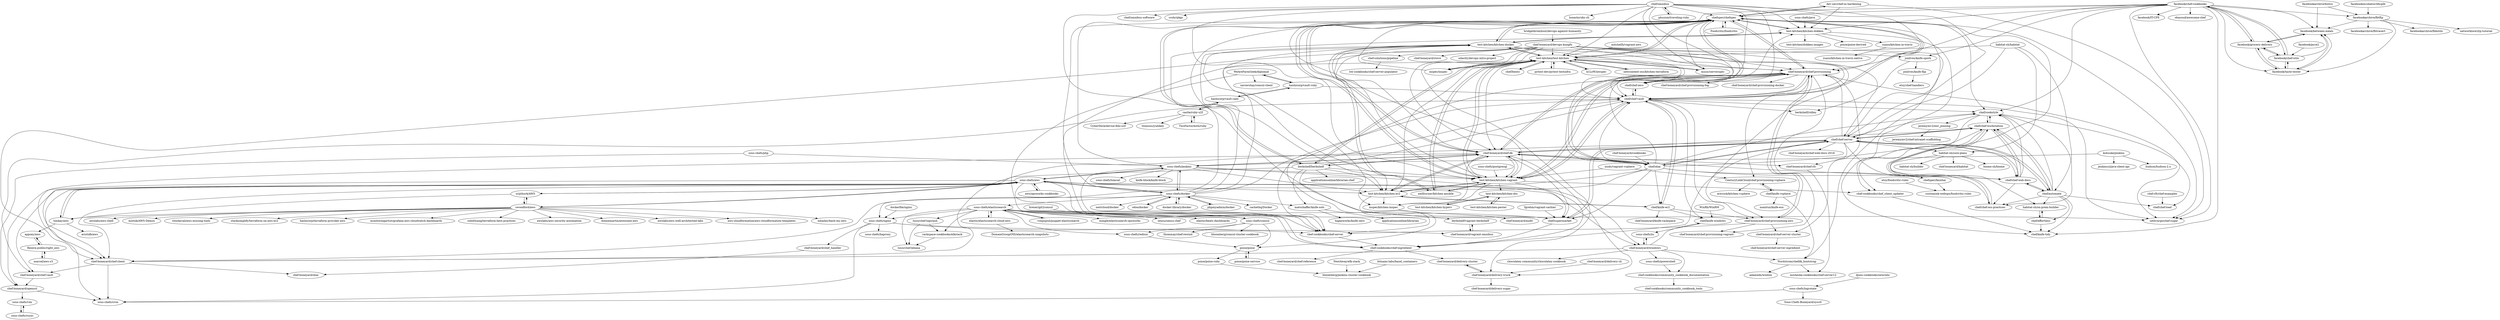 digraph G {
"dev-sec/chef-os-hardening" -> "chefspec/chefspec" ["e"=1]
"dev-sec/chef-os-hardening" -> "sethvargo/chef-sugar" ["e"=1]
"dev-sec/chef-os-hardening" -> "test-kitchen/kitchen-dokken" ["e"=1]
"dockerfile/nginx" -> "sous-chefs/nginx" ["e"=1]
"chef-boneyard/chef-provisioning" -> "chef-boneyard/chef-provisioning-aws"
"chef-boneyard/chef-provisioning" -> "chef-boneyard/chef-provisioning-fog"
"chef-boneyard/chef-provisioning" -> "chef/chef-zero"
"chef-boneyard/chef-provisioning" -> "chef/chef-vault"
"chef-boneyard/chef-provisioning" -> "chef-boneyard/chef-provisioning-docker"
"chef-boneyard/chef-provisioning" -> "chef-boneyard/chef-provisioning-vagrant"
"chef-boneyard/chef-provisioning" -> "chefspec/chefspec"
"chef-boneyard/chef-provisioning" -> "CenturyLinkCloud/chef-provisioning-vsphere"
"chef-boneyard/chef-provisioning" -> "chef-boneyard/chef-dk"
"chef-boneyard/chef-provisioning" -> "chef-boneyard/chef-server-cluster"
"chef-boneyard/chef-provisioning" -> "sethvargo/chef-sugar"
"chef-boneyard/chef-provisioning" -> "test-kitchen/kitchen-vagrant"
"chef-boneyard/chef-provisioning" -> "chef-cookbooks/chef-server"
"facebookarchive/bistro" -> "facebookarchive/fbtftp" ["e"=1]
"facebookarchive/bistro" -> "facebook/between-meals" ["e"=1]
"timkay/aws" -> "sous-chefs/aws"
"timkay/aws" -> "appoxy/aws"
"timkay/aws" -> "aristidb/aws" ["e"=1]
"sous-chefs/consul" -> "bloomberg/consul-cluster-cookbook"
"sous-chefs/consul" -> "sous-chefs/redisio"
"sous-chefs/consul" -> "thommay/chef-rewind"
"sous-chefs/consul" -> "poise/poise"
"chef/knife-ec2" -> "test-kitchen/kitchen-ec2"
"chef/knife-ec2" -> "chef/knife-windows"
"chef/knife-ec2" -> "chef-boneyard/chef-provisioning-aws"
"chef/knife-ec2" -> "chef-boneyard/knife-rackspace"
"chef/knife-ec2" -> "chef/chef-vault"
"matschaffer/knife-solo" -> "applicationsonline/librarian" ["e"=1]
"matschaffer/knife-solo" -> "higanworks/knife-zero"
"srijithsrk/AWS" -> "swoodford/aws"
"srijithsrk/AWS" -> "sous-chefs/aws"
"srijithsrk/AWS" -> "timkay/aws"
"WeAreFarmGeek/diplomat" -> "hashicorp/vault-ruby"
"WeAreFarmGeek/diplomat" -> "xaviershay/consul-client"
"WeAreFarmGeek/diplomat" -> "sous-chefs/consul"
"bridgetkromhout/devops-against-humanity" -> "chef-boneyard/devops-kungfu" ["e"=1]
"chef-boneyard/chef-rfc" -> "misheska-cookbooks/chef-server12"
"chef-boneyard/cookbooks" -> "chef/ohai" ["e"=1]
"chef-boneyard/chef-dk" -> "chef/chef-server"
"chef-boneyard/chef-dk" -> "test-kitchen/kitchen-vagrant"
"chef-boneyard/chef-dk" -> "chef-boneyard/chef-rfc"
"chef-boneyard/chef-dk" -> "test-kitchen/kitchen-ec2"
"chef-boneyard/chef-dk" -> "chefspec/chefspec"
"chef-boneyard/chef-dk" -> "chef/ohai"
"chef-boneyard/chef-dk" -> "chef-boneyard/chef-provisioning"
"chef-boneyard/chef-dk" -> "sous-chefs/jenkins"
"chef-boneyard/chef-dk" -> "chef-boneyard/chef-client"
"chef-boneyard/chef-dk" -> "inspec/kitchen-inspec"
"chef-boneyard/chef-dk" -> "chef/chef-web-docs"
"chef-boneyard/chef-dk" -> "chef/supermarket"
"chef-boneyard/chef-dk" -> "berkshelf/berkshelf"
"chef-boneyard/chef-dk" -> "chef/chef-workstation"
"chef-boneyard/chef-dk" -> "chef-boneyard/delivery-truck"
"chef/ohai" -> "chef/chef-server"
"chef/ohai" -> "chefspec/chefspec"
"chef/ohai" -> "chef/cookstyle"
"chef/ohai" -> "chef/chef-workstation"
"chef/ohai" -> "chef-boneyard/chef-dk"
"chef/ohai" -> "chef/knife-ec2"
"chef/ohai" -> "chef/chef-web-docs"
"chef/ohai" -> "chefspec/fauxhai"
"chef/ohai" -> "chef/chef-vault"
"chef/ohai" -> "test-kitchen/kitchen-ec2"
"chef/ohai" -> "chef-boneyard/chef-client"
"chef/ohai" -> "test-kitchen/kitchen-dokken"
"chef/ohai" -> "chef/supermarket"
"chef/knife-windows" -> "sous-chefs/iis"
"test-kitchen/kitchen-docker" -> "neillturner/kitchen-ansible" ["e"=1]
"test-kitchen/kitchen-docker" -> "test-kitchen/kitchen-dokken"
"test-kitchen/kitchen-docker" -> "test-kitchen/test-kitchen"
"test-kitchen/kitchen-docker" -> "chefspec/chefspec"
"test-kitchen/kitchen-docker" -> "inspec/kitchen-inspec"
"test-kitchen/kitchen-docker" -> "test-kitchen/kitchen-vagrant"
"test-kitchen/kitchen-docker" -> "chef/chef-vault"
"test-kitchen/kitchen-docker" -> "chef/chef-zero"
"test-kitchen/kitchen-docker" -> "chef-boneyard/chef-provisioning"
"test-kitchen/kitchen-docker" -> "chef-boneyard/chef-dk"
"test-kitchen/kitchen-docker" -> "test-kitchen/kitchen-ec2"
"chef-boneyard/chef-vault" -> "chef-boneyard/openssl"
"poise/poise-ruby" -> "bloomberg/jenkins-cluster-cookbook"
"chef/effortless" -> "habitat-sh/on-prem-builder"
"chef/effortless" -> "chef/knife-tidy"
"chef/supermarket" -> "chef-cookbooks/chef-ingredient"
"chef/supermarket" -> "chef/chef-server"
"chef/automate" -> "chef/chef-server"
"chef/automate" -> "chef/chef-workstation"
"chef/automate" -> "chef/cookstyle"
"chef/automate" -> "chef/chef-oss-practices"
"chef/automate" -> "chef/chef-web-docs"
"chef/automate" -> "chef/effortless"
"chef/automate" -> "habitat-sh/on-prem-builder"
"chef/automate" -> "chef/chef-load"
"chef/automate" -> "chef/knife-tidy"
"poise/poise" -> "poise/poise-service"
"poise/poise" -> "poise/poise-ruby"
"chef/chef-workstation" -> "chef/chef-oss-practices"
"chef/chef-workstation" -> "chef/cookstyle"
"chef/chef-workstation" -> "chef/chef-server"
"chef/chef-workstation" -> "chef/automate"
"chef/chef-workstation" -> "chef-cookbooks/chef_client_updater"
"chef/chef-workstation" -> "chef/chef-web-docs"
"chef/knife-vsphere" -> "CenturyLinkCloud/chef-provisioning-vsphere"
"chef/knife-vsphere" -> "maintux/knife-esx"
"chef/knife-vsphere" -> "Nordstrom/chefdk_bootstrap"
"habitat-sh/on-prem-builder" -> "chef/effortless"
"chef/chef-oss-practices" -> "chef/chef-workstation"
"chef-cft/chef-examples" -> "chef/chef-load"
"chef-boneyard/chef-server-cluster" -> "chef-boneyard/chef-server-ingredient"
"swoodford/aws" -> "sous-chefs/aws"
"swoodford/aws" -> "srijithsrk/AWS"
"swoodford/aws" -> "timkay/aws"
"swoodford/aws" -> "donnemartin/awesome-aws" ["e"=1]
"swoodford/aws" -> "awslabs/aws-well-architected-labs" ["e"=1]
"swoodford/aws" -> "aws-cloudformation/aws-cloudformation-templates" ["e"=1]
"swoodford/aws" -> "mbailey/bash-my-aws" ["e"=1]
"swoodford/aws" -> "awslabs/aws-shell" ["e"=1]
"swoodford/aws" -> "miztiik/AWS-Demos" ["e"=1]
"swoodford/aws" -> "cloudavail/aws-missing-tools" ["e"=1]
"swoodford/aws" -> "stacksimplify/terraform-on-aws-ec2" ["e"=1]
"swoodford/aws" -> "hashicorp/terraform-provider-aws" ["e"=1]
"swoodford/aws" -> "monitoringartist/grafana-aws-cloudwatch-dashboards" ["e"=1]
"swoodford/aws" -> "ozbillwang/terraform-best-practices" ["e"=1]
"swoodford/aws" -> "awslabs/aws-security-automation" ["e"=1]
"odoo/docker" -> "sous-chefs/docker" ["e"=1]
"phusion/traveling-ruby" -> "chef/omnibus" ["e"=1]
"breser/git2consul" -> "sous-chefs/consul" ["e"=1]
"chef/chef-server" -> "chef/chef-workstation"
"chef/chef-server" -> "chef/automate"
"chef/chef-server" -> "chef-boneyard/chef-dk"
"chef/chef-server" -> "chef/chef-oss-practices"
"chef/chef-server" -> "chef/cookstyle"
"chef/chef-server" -> "chef/supermarket"
"chef/chef-server" -> "chef-cookbooks/chef-ingredient"
"chef/chef-server" -> "chef/ohai"
"chef/chef-server" -> "chef/chef-web-docs"
"chef/chef-server" -> "chef-boneyard/chef-rfc"
"chef/chef-server" -> "habitat-sh/core-plans"
"chef/chef-server" -> "chef-boneyard/chef-client"
"chef/chef-server" -> "chefspec/chefspec"
"chef/chef-server" -> "chef-boneyard/chef-web-docs-2016"
"chef/chef-server" -> "chef-boneyard/chef-provisioning"
"sous-chefs/elasticsearch" -> "lusis/chef-logstash"
"sous-chefs/elasticsearch" -> "voxpupuli/puppet-elasticsearch" ["e"=1]
"sous-chefs/elasticsearch" -> "sous-chefs/redisio"
"sous-chefs/elasticsearch" -> "rackspace-cookbooks/elkstack"
"sous-chefs/elasticsearch" -> "elastic/elasticsearch-cloud-aws"
"sous-chefs/elasticsearch" -> "chef-cookbooks/chef-server"
"sous-chefs/elasticsearch" -> "lusis/chef-kibana"
"sous-chefs/elasticsearch" -> "sous-chefs/nginx"
"sous-chefs/elasticsearch" -> "mingle/elasticsearch-opsworks"
"sous-chefs/elasticsearch" -> "sous-chefs/consul"
"sous-chefs/elasticsearch" -> "sensu/sensu-chef" ["e"=1]
"sous-chefs/elasticsearch" -> "elastic/beats-dashboards" ["e"=1]
"sous-chefs/elasticsearch" -> "sethvargo/chef-sugar"
"sous-chefs/elasticsearch" -> "chef-cookbooks/chef-ingredient"
"sous-chefs/elasticsearch" -> "chef/supermarket"
"kohsuke/jenkins" -> "sous-chefs/jenkins"
"kohsuke/jenkins" -> "hudson/hudson-2.x"
"kohsuke/jenkins" -> "jenkinsci/java-client-api" ["e"=1]
"castle/ruby-u2f" -> "TwoFactorAuth/ruby"
"castle/ruby-u2f" -> "CyberDeck/devise-fido-u2f"
"castle/ruby-u2f" -> "titanous/yubikey"
"castle/ruby-u2f" -> "hashicorp/vault-rails"
"chefspec/chefspec" -> "Foodcritic/foodcritic" ["e"=1]
"chefspec/chefspec" -> "test-kitchen/test-kitchen"
"chefspec/chefspec" -> "chef/chef-vault"
"chefspec/chefspec" -> "sethvargo/chef-sugar"
"chefspec/chefspec" -> "test-kitchen/kitchen-vagrant"
"chefspec/chefspec" -> "chef/ohai"
"chefspec/chefspec" -> "chef-boneyard/chef-dk"
"chefspec/chefspec" -> "chef-boneyard/chef-provisioning"
"chefspec/chefspec" -> "berkshelf/berkshelf"
"chefspec/chefspec" -> "test-kitchen/kitchen-dokken"
"chefspec/chefspec" -> "chefspec/fauxhai"
"chefspec/chefspec" -> "chef/cookstyle"
"chefspec/chefspec" -> "test-kitchen/kitchen-ec2"
"chefspec/chefspec" -> "dev-sec/chef-os-hardening" ["e"=1]
"chefspec/chefspec" -> "test-kitchen/kitchen-docker"
"elastic/elasticsearch-cloud-aws" -> "DomainGroupOSS/elasticsearch-snapshots"
"elastic/elasticsearch-cloud-aws" -> "sous-chefs/elasticsearch"
"marcel/aws-s3" -> "flexera-public/right_aws"
"flexera-public/right_aws" -> "appoxy/aws"
"flexera-public/right_aws" -> "marcel/aws-s3"
"neillturner/kitchen-ansible" -> "test-kitchen/test-kitchen" ["e"=1]
"neillturner/kitchen-ansible" -> "test-kitchen/kitchen-docker" ["e"=1]
"neillturner/kitchen-ansible" -> "test-kitchen/kitchen-vagrant" ["e"=1]
"TwoFactorAuth/ruby" -> "castle/ruby-u2f"
"Foodcritic/foodcritic" -> "chefspec/chefspec" ["e"=1]
"chef-boneyard/chef-provisioning-aws" -> "chef-boneyard/chef-provisioning"
"chef-boneyard/chef-provisioning-aws" -> "chef-boneyard/chef-provisioning-vagrant"
"chef-boneyard/chef-provisioning-aws" -> "chef-cookbooks/chef-server"
"chef-boneyard/chef-provisioning-aws" -> "chef-boneyard/chef-server-cluster"
"CenturyLinkCloud/chef-provisioning-vsphere" -> "chef/knife-vsphere"
"CenturyLinkCloud/chef-provisioning-vsphere" -> "mwrock/kitchen-vsphere"
"facebook/grocery-delivery" -> "facebook/taste-tester"
"facebook/grocery-delivery" -> "facebook/between-meals"
"facebook/grocery-delivery" -> "facebook/chef-utils"
"facebook/grocery-delivery" -> "facebook/chef-cookbooks"
"rackspace-cookbooks/elkstack" -> "lusis/chef-kibana"
"chef-solutions/pipeline" -> "hw-cookbooks/chef-server-populator"
"appoxy/aws" -> "flexera-public/right_aws"
"facebook/taste-tester" -> "facebook/grocery-delivery"
"facebook/taste-tester" -> "facebook/between-meals"
"facebook/taste-tester" -> "facebook/chef-utils"
"jonlives/knife-spork" -> "jonlives/knife-flip"
"jonlives/knife-spork" -> "berkshelf/ridley"
"chef-boneyard/delivery-cluster" -> "chef-boneyard/delivery-truck"
"facebook/between-meals" -> "facebook/grocery-delivery"
"facebook/between-meals" -> "facebook/taste-tester"
"chef-boneyard/delivery-cli" -> "chef-boneyard/delivery-truck"
"test-kitchen/kitchen-dsc" -> "test-kitchen/kitchen-pester"
"test-kitchen/kitchen-dsc" -> "test-kitchen/kitchen-hyperv"
"poise/poise-service" -> "poise/poise"
"docker-library/docker" -> "sous-chefs/docker" ["e"=1]
"habitat-sh/habitat" -> "habitat-sh/core-plans" ["e"=1]
"habitat-sh/habitat" -> "test-kitchen/test-kitchen" ["e"=1]
"habitat-sh/habitat" -> "chef/automate" ["e"=1]
"habitat-sh/habitat" -> "chef/chef-server" ["e"=1]
"chef/bento" -> "test-kitchen/test-kitchen" ["e"=1]
"pytest-dev/pytest-testinfra" -> "test-kitchen/test-kitchen" ["e"=1]
"k1LoW/awspec" -> "test-kitchen/test-kitchen" ["e"=1]
"sous-chefs/aws" -> "swoodford/aws"
"sous-chefs/aws" -> "timkay/aws"
"sous-chefs/aws" -> "srijithsrk/AWS"
"sous-chefs/aws" -> "chef-boneyard/chef-client"
"sous-chefs/aws" -> "sous-chefs/jenkins"
"sous-chefs/aws" -> "sous-chefs/docker"
"sous-chefs/aws" -> "chef-boneyard/chef-vault"
"sous-chefs/aws" -> "chef-cookbooks/chef-server"
"sous-chefs/aws" -> "test-kitchen/kitchen-ec2"
"sous-chefs/aws" -> "aws/opsworks-cookbooks" ["e"=1]
"sous-chefs/aws" -> "chef-boneyard/openssl"
"sous-chefs/aws" -> "sous-chefs/cron"
"sous-chefs/aws" -> "chef-boneyard/windows"
"sous-chefs/aws" -> "chef-cookbooks/chef-ingredient"
"sous-chefs/aws" -> "chef/supermarket"
"chef/omnibus" -> "chef/omnibus-software"
"chef/omnibus" -> "chef/ohai"
"chef/omnibus" -> "phusion/traveling-ruby" ["e"=1]
"chef/omnibus" -> "chef-boneyard/chef-provisioning"
"chef/omnibus" -> "chefspec/chefspec"
"chef/omnibus" -> "mizzy/serverspec" ["e"=1]
"chef/omnibus" -> "crohr/pkgr"
"chef/omnibus" -> "chef/supermarket"
"chef/omnibus" -> "hone/mruby-cli" ["e"=1]
"chef/omnibus" -> "test-kitchen/kitchen-vagrant"
"chef/omnibus" -> "chef/chef-vault"
"chef/omnibus" -> "test-kitchen/test-kitchen"
"chef/omnibus" -> "chef/chef-server"
"chef/omnibus" -> "chef/chef-zero"
"chef/omnibus" -> "test-kitchen/kitchen-dokken"
"test-kitchen/kitchen-dokken" -> "test-kitchen/kitchen-docker"
"test-kitchen/kitchen-dokken" -> "chef/knife-tidy"
"test-kitchen/kitchen-dokken" -> "chefspec/chefspec"
"test-kitchen/kitchen-dokken" -> "test-kitchen/dokken-images"
"test-kitchen/kitchen-dokken" -> "poise/poise-derived"
"test-kitchen/kitchen-dokken" -> "zuazo/kitchen-in-travis"
"sous-chefs/java" -> "test-kitchen/kitchen-dokken" ["e"=1]
"hashicorp/vault-ruby" -> "hashicorp/vault-rails"
"hashicorp/vault-ruby" -> "WeAreFarmGeek/diplomat"
"hashicorp/vault-ruby" -> "chef/chef-vault"
"hashicorp/vault-rails" -> "hashicorp/vault-ruby"
"hashicorp/vault-rails" -> "castle/ruby-u2f"
"sous-chefs/php" -> "sous-chefs/jenkins" ["e"=1]
"sous-chefs/php" -> "chef-boneyard/openssl" ["e"=1]
"chef-boneyard/devops-kungfu" -> "chef/chef-vault"
"chef-boneyard/devops-kungfu" -> "Nordstrom/chefdk_bootstrap"
"chef-boneyard/devops-kungfu" -> "chef-boneyard/chef-provisioning-aws"
"chef-boneyard/devops-kungfu" -> "inspec/inspec" ["e"=1]
"chef-boneyard/devops-kungfu" -> "chef-boneyard/chef-client"
"chef-boneyard/devops-kungfu" -> "chef-solutions/pipeline"
"chef-boneyard/devops-kungfu" -> "chef-boneyard/chef-provisioning"
"chef-boneyard/devops-kungfu" -> "chef/chef-server"
"chef-boneyard/devops-kungfu" -> "chef-boneyard/stove"
"chef-boneyard/devops-kungfu" -> "chef-boneyard/chef-dk"
"chef-boneyard/devops-kungfu" -> "chef-cookbooks/chef-server"
"chef-boneyard/devops-kungfu" -> "jonlives/knife-spork"
"chef-boneyard/devops-kungfu" -> "test-kitchen/test-kitchen"
"chef-boneyard/devops-kungfu" -> "chef-boneyard/delivery-truck"
"chef-boneyard/devops-kungfu" -> "udacity/devops-intro-project" ["e"=1]
"Nordstrom/chefdk_bootstrap" -> "adamedx/winbox"
"Nordstrom/chefdk_bootstrap" -> "misheska-cookbooks/chef-server12"
"sous-chefs/postgresql" -> "test-kitchen/kitchen-vagrant"
"sous-chefs/nginx" -> "sous-chefs/haproxy"
"sous-chefs/nginx" -> "chef-boneyard/chef_handler"
"sous-chefs/nginx" -> "chef-cookbooks/chef-server"
"sous-chefs/nginx" -> "sous-chefs/cron"
"sous-chefs/nginx" -> "chef-boneyard/vagrant-omnibus"
"sous-chefs/iis" -> "chef-boneyard/windows"
"zuazo/kitchen-in-travis" -> "zuazo/kitchen-in-travis-native"
"chef-boneyard/chef-client" -> "sous-chefs/cron"
"chef-boneyard/chef-client" -> "chef-boneyard/chef-vault"
"chef-boneyard/chef-client" -> "chef-boneyard/ohai"
"sous-chefs/logrotate" -> "Sous-Chefs-Boneyard/sysctl"
"sous-chefs/logrotate" -> "sous-chefs/cron"
"sous-chefs/redisio" -> "poise/poise"
"sous-chefs/powershell" -> "chef-cookbooks/community_cookbook_documentation"
"chef-cookbooks/chef-server" -> "chef-cookbooks/chef-ingredient"
"chef-cookbooks/chef-ingredient" -> "chef-boneyard/chef-reference"
"chef-cookbooks/chef-ingredient" -> "chef-boneyard/delivery-cluster"
"test-kitchen/kitchen-pester" -> "test-kitchen/kitchen-dsc"
"chef-boneyard/windows" -> "sous-chefs/iis"
"chef-boneyard/windows" -> "chef/knife-windows"
"chef-boneyard/windows" -> "sous-chefs/powershell"
"chef-boneyard/windows" -> "chocolatey-community/chocolatey-cookbook"
"chef-boneyard/windows" -> "chef-cookbooks/community_cookbook_documentation"
"chef-boneyard/windows" -> "chef-boneyard/chef-client"
"chef-boneyard/windows" -> "Nordstrom/chefdk_bootstrap"
"chef-boneyard/openssl" -> "sous-chefs/vim"
"chef-boneyard/openssl" -> "sous-chefs/cron"
"jonlives/knife-flip" -> "etsy/chef-handlers"
"sous-chefs/rsync" -> "sous-chefs/vim"
"sous-chefs/vim" -> "sous-chefs/rsync"
"chef-boneyard/delivery-truck" -> "chef-boneyard/delivery-cluster"
"chef-boneyard/delivery-truck" -> "chef-boneyard/delivery-sugar"
"test-kitchen/kitchen-hyperv" -> "test-kitchen/kitchen-dsc"
"chef-boneyard/chef_handler" -> "chef-boneyard/ohai"
"phpmyadmin/docker" -> "sous-chefs/docker" ["e"=1]
"etsy/foodcritic-rules" -> "customink-webops/foodcritic-rules"
"inspec/inspec" -> "test-kitchen/test-kitchen" ["e"=1]
"inspec/inspec" -> "chefspec/chefspec" ["e"=1]
"test-kitchen/test-kitchen" -> "test-kitchen/kitchen-vagrant"
"test-kitchen/test-kitchen" -> "neillturner/kitchen-ansible" ["e"=1]
"test-kitchen/test-kitchen" -> "chefspec/chefspec"
"test-kitchen/test-kitchen" -> "newcontext-oss/kitchen-terraform" ["e"=1]
"test-kitchen/test-kitchen" -> "mizzy/serverspec" ["e"=1]
"test-kitchen/test-kitchen" -> "test-kitchen/kitchen-ec2"
"test-kitchen/test-kitchen" -> "inspec/inspec" ["e"=1]
"test-kitchen/test-kitchen" -> "test-kitchen/kitchen-docker"
"test-kitchen/test-kitchen" -> "chef-boneyard/chef-dk"
"test-kitchen/test-kitchen" -> "berkshelf/berkshelf"
"test-kitchen/test-kitchen" -> "pytest-dev/pytest-testinfra" ["e"=1]
"test-kitchen/test-kitchen" -> "chef-boneyard/chef-provisioning"
"test-kitchen/test-kitchen" -> "k1LoW/awspec" ["e"=1]
"test-kitchen/test-kitchen" -> "chef/chef-vault"
"test-kitchen/test-kitchen" -> "chef/bento" ["e"=1]
"facebook/chef-cookbooks" -> "facebook/chef-utils"
"facebook/chef-cookbooks" -> "facebook/grocery-delivery"
"facebook/chef-cookbooks" -> "facebook/taste-tester"
"facebook/chef-cookbooks" -> "facebook/IT-CPE" ["e"=1]
"facebook/chef-cookbooks" -> "facebook/between-meals"
"facebook/chef-cookbooks" -> "chefspec/chefspec"
"facebook/chef-cookbooks" -> "chef-boneyard/chef-provisioning"
"facebook/chef-cookbooks" -> "sethvargo/chef-sugar"
"facebook/chef-cookbooks" -> "facebookarchive/fbtftp"
"facebook/chef-cookbooks" -> "test-kitchen/kitchen-dokken"
"facebook/chef-cookbooks" -> "obazoud/awesome-chef"
"facebook/chef-cookbooks" -> "chef/cookstyle"
"facebook/chef-cookbooks" -> "jonlives/knife-spork"
"facebook/chef-cookbooks" -> "chef/knife-tidy"
"facebook/chef-cookbooks" -> "test-kitchen/kitchen-vagrant"
"inspec/kitchen-inspec" -> "chef-boneyard/audit"
"chefspec/fauxhai" -> "customink-webops/foodcritic-rules"
"berkshelf/berkshelf" -> "chefspec/chefspec"
"berkshelf/berkshelf" -> "chef-boneyard/chef-dk"
"berkshelf/berkshelf" -> "applicationsonline/librarian-chef"
"berkshelf/berkshelf" -> "test-kitchen/kitchen-ec2"
"berkshelf/berkshelf" -> "chef-boneyard/chef-client"
"berkshelf/berkshelf" -> "test-kitchen/kitchen-vagrant"
"berkshelf/berkshelf" -> "test-kitchen/test-kitchen"
"berkshelf/berkshelf" -> "berkshelf/vagrant-berkshelf"
"berkshelf/berkshelf" -> "chef/chef-vault"
"berkshelf/berkshelf" -> "matschaffer/knife-solo"
"djoos-cookbooks/newrelic" -> "sous-chefs/logrotate"
"habitat-sh/core-plans" -> "habitat-sh/on-prem-builder"
"habitat-sh/core-plans" -> "biome-sh/biome"
"habitat-sh/core-plans" -> "habitat-sh/builder"
"habitat-sh/core-plans" -> "chef-boneyard/habitat"
"lusis/chef-logstash" -> "lusis/chef-kibana"
"lusis/chef-logstash" -> "rackspace-cookbooks/elkstack"
"chef-cookbooks/community_cookbook_documentation" -> "chef-cookbooks/community_cookbook_tools"
"chef/chef-web-docs" -> "chef/chef-workstation"
"chef/chef-web-docs" -> "chef/chef-oss-practices"
"chef/chef-web-docs" -> "chef/automate"
"chef/chef-web-docs" -> "chef/chef-server"
"chef/chef-web-docs" -> "chef/cookstyle"
"facebookarchive/fbtftp" -> "facebookarchive/fbkutils" ["e"=1]
"facebookarchive/fbtftp" -> "facebook/between-meals"
"facebookarchive/fbtftp" -> "networklore/ztp-tutorial"
"facebookarchive/fbtftp" -> "facebookarchive/fbtracert" ["e"=1]
"facebookarchive/fbtftp" -> "facebook/taste-tester"
"facebook/pyre2" -> "facebook/chef-utils" ["e"=1]
"chef/cookstyle" -> "chef/chef-workstation"
"chef/cookstyle" -> "chef/chef-oss-practices"
"chef/cookstyle" -> "chef-cookbooks/chef_client_updater"
"chef/cookstyle" -> "jeremymv2/env_pinning"
"chef/cookstyle" -> "chef/chef-load"
"jeremymv2/env_pinning" -> "jeremymv2/chef-intranet-scaffolding"
"voxpupuli/puppet-elasticsearch" -> "sous-chefs/elasticsearch" ["e"=1]
"newcontext-oss/kitchen-terraform" -> "test-kitchen/test-kitchen" ["e"=1]
"facebookincubator/dhcplb" -> "facebookarchive/fbtftp" ["e"=1]
"chef/chef-zero" -> "chef/chef-vault"
"chef/chef-zero" -> "chef-boneyard/chef-provisioning"
"sous-chefs/jenkins" -> "chef-boneyard/chef-dk"
"sous-chefs/jenkins" -> "test-kitchen/kitchen-vagrant"
"sous-chefs/jenkins" -> "chef-cookbooks/chef-server"
"sous-chefs/jenkins" -> "chefspec/chefspec"
"sous-chefs/jenkins" -> "chef-boneyard/windows"
"sous-chefs/jenkins" -> "test-kitchen/kitchen-ec2"
"sous-chefs/jenkins" -> "sous-chefs/tomcat"
"sous-chefs/jenkins" -> "knife-block/knife-block"
"sous-chefs/jenkins" -> "sous-chefs/aws"
"sous-chefs/jenkins" -> "sous-chefs/docker"
"test-kitchen/kitchen-vagrant" -> "test-kitchen/kitchen-ec2"
"test-kitchen/kitchen-vagrant" -> "test-kitchen/test-kitchen"
"test-kitchen/kitchen-vagrant" -> "chef-boneyard/chef-dk"
"test-kitchen/kitchen-vagrant" -> "chefspec/chefspec"
"test-kitchen/kitchen-vagrant" -> "inspec/kitchen-inspec"
"test-kitchen/kitchen-vagrant" -> "neillturner/kitchen-ansible" ["e"=1]
"test-kitchen/kitchen-vagrant" -> "test-kitchen/kitchen-dsc"
"test-kitchen/kitchen-vagrant" -> "chef-cookbooks/chef-ingredient"
"test-kitchen/kitchen-vagrant" -> "chef/chef-vault"
"test-kitchen/kitchen-vagrant" -> "chef-cookbooks/chef_client_updater"
"test-kitchen/kitchen-vagrant" -> "chef-boneyard/chef-provisioning"
"mizzy/serverspec" -> "test-kitchen/test-kitchen" ["e"=1]
"mizzy/serverspec" -> "chefspec/chefspec" ["e"=1]
"fgrehm/vagrant-cachier" -> "chef/supermarket" ["e"=1]
"mitchellh/vagrant-aws" -> "test-kitchen/test-kitchen" ["e"=1]
"aws/opsworks-cookbooks" -> "sous-chefs/aws" ["e"=1]
"facebook/chef-utils" -> "facebook/grocery-delivery"
"facebook/chef-utils" -> "facebook/taste-tester"
"facebook/chef-utils" -> "facebook/chef-cookbooks"
"facebook/chef-utils" -> "facebook/between-meals"
"WinRb/WinRM" -> "chef/knife-windows" ["e"=1]
"test-kitchen/kitchen-ec2" -> "test-kitchen/kitchen-vagrant"
"test-kitchen/kitchen-ec2" -> "chef/knife-ec2"
"test-kitchen/kitchen-ec2" -> "poise/poise"
"test-kitchen/kitchen-ec2" -> "chef-boneyard/chef-dk"
"test-kitchen/kitchen-ec2" -> "inspec/kitchen-inspec"
"berkshelf/vagrant-berkshelf" -> "chef-boneyard/vagrant-omnibus"
"chef-cookbooks/chef_client_updater" -> "chef/knife-tidy"
"NestAway/efk-stack" -> "bloomberg/jenkins-cluster-cookbook"
"sous-chefs/docker" -> "odoo/docker" ["e"=1]
"sous-chefs/docker" -> "phpmyadmin/docker" ["e"=1]
"sous-chefs/docker" -> "sous-chefs/jenkins"
"sous-chefs/docker" -> "sous-chefs/aws"
"sous-chefs/docker" -> "docker-library/docker" ["e"=1]
"sous-chefs/docker" -> "chef/chef-vault"
"sous-chefs/docker" -> "test-kitchen/kitchen-docker"
"sous-chefs/docker" -> "test-kitchen/test-kitchen"
"sous-chefs/docker" -> "sous-chefs/nginx"
"sous-chefs/docker" -> "chefspec/chefspec"
"sous-chefs/docker" -> "sous-chefs/elasticsearch"
"sous-chefs/docker" -> "test-kitchen/kitchen-dokken"
"sous-chefs/docker" -> "cachethq/Docker" ["e"=1]
"sous-chefs/docker" -> "nextcloud/docker" ["e"=1]
"sous-chefs/docker" -> "matschaffer/knife-solo"
"nsidc/vagrant-vsphere" -> "CenturyLinkCloud/chef-provisioning-vsphere" ["e"=1]
"nsidc/vagrant-vsphere" -> "test-kitchen/kitchen-vagrant" ["e"=1]
"chef/chef-vault" -> "chef-boneyard/chef-vault"
"chef/chef-vault" -> "chef/chef-zero"
"chef/chef-vault" -> "chefspec/chefspec"
"chef/chef-vault" -> "sethvargo/chef-sugar"
"chef/chef-vault" -> "chef-cookbooks/chef-server"
"chef/chef-vault" -> "chef-boneyard/chef-provisioning"
"chef/chef-vault" -> "chef/cookstyle"
"chef/chef-vault" -> "chef-boneyard/chef-provisioning-aws"
"chef/chef-vault" -> "chef/knife-windows"
"chef/chef-vault" -> "test-kitchen/kitchen-vagrant"
"chef/chef-vault" -> "chef/knife-ec2"
"chef/chef-vault" -> "berkshelf/ridley"
"chef-boneyard/vagrant-omnibus" -> "berkshelf/vagrant-berkshelf"
"bitnami-labs/bazel_containers" -> "bloomberg/jenkins-cluster-cookbook"
"dev-sec/chef-os-hardening" ["l"="8.456,-12.737", "c"=1228]
"chefspec/chefspec" ["l"="9.135,-12.881"]
"sethvargo/chef-sugar" ["l"="9.147,-12.842"]
"test-kitchen/kitchen-dokken" ["l"="9.131,-12.848"]
"dockerfile/nginx" ["l"="5.451,-11.932", "c"=270]
"sous-chefs/nginx" ["l"="9.23,-12.942"]
"chef-boneyard/chef-provisioning" ["l"="9.097,-12.891"]
"chef-boneyard/chef-provisioning-aws" ["l"="9.071,-12.914"]
"chef-boneyard/chef-provisioning-fog" ["l"="9.049,-12.882"]
"chef/chef-zero" ["l"="9.077,-12.877"]
"chef/chef-vault" ["l"="9.111,-12.898"]
"chef-boneyard/chef-provisioning-docker" ["l"="9.028,-12.88"]
"chef-boneyard/chef-provisioning-vagrant" ["l"="9.063,-12.895"]
"CenturyLinkCloud/chef-provisioning-vsphere" ["l"="9.011,-12.94"]
"chef-boneyard/chef-dk" ["l"="9.142,-12.914"]
"chef-boneyard/chef-server-cluster" ["l"="9.045,-12.902"]
"test-kitchen/kitchen-vagrant" ["l"="9.145,-12.894"]
"chef-cookbooks/chef-server" ["l"="9.145,-12.932"]
"facebookarchive/bistro" ["l"="7.255,-4.589", "c"=491]
"facebookarchive/fbtftp" ["l"="9.169,-12.715"]
"facebook/between-meals" ["l"="9.169,-12.748"]
"timkay/aws" ["l"="9.219,-13.052"]
"sous-chefs/aws" ["l"="9.178,-12.992"]
"appoxy/aws" ["l"="9.259,-13.119"]
"aristidb/aws" ["l"="-20.641,-19.941", "c"=118]
"sous-chefs/consul" ["l"="9.104,-12.751"]
"bloomberg/consul-cluster-cookbook" ["l"="9.107,-12.719"]
"sous-chefs/redisio" ["l"="9.127,-12.779"]
"thommay/chef-rewind" ["l"="9.091,-12.707"]
"poise/poise" ["l"="9.094,-12.784"]
"chef/knife-ec2" ["l"="9.093,-12.92"]
"test-kitchen/kitchen-ec2" ["l"="9.128,-12.905"]
"chef/knife-windows" ["l"="9.087,-12.969"]
"chef-boneyard/knife-rackspace" ["l"="9.047,-12.935"]
"matschaffer/knife-solo" ["l"="9.252,-12.928"]
"applicationsonline/librarian" ["l"="2.856,-35.854", "c"=171]
"higanworks/knife-zero" ["l"="9.315,-12.929"]
"srijithsrk/AWS" ["l"="9.195,-13.033"]
"swoodford/aws" ["l"="9.188,-13.063"]
"WeAreFarmGeek/diplomat" ["l"="9.026,-12.739"]
"hashicorp/vault-ruby" ["l"="9.003,-12.775"]
"xaviershay/consul-client" ["l"="9.011,-12.711"]
"bridgetkromhout/devops-against-humanity" ["l"="22.817,-26.557", "c"=28]
"chef-boneyard/devops-kungfu" ["l"="9.088,-12.94"]
"chef-boneyard/chef-rfc" ["l"="9.12,-12.952"]
"misheska-cookbooks/chef-server12" ["l"="9.074,-12.983"]
"chef-boneyard/cookbooks" ["l"="2.809,-35.769", "c"=171]
"chef/ohai" ["l"="9.154,-12.877"]
"chef/chef-server" ["l"="9.174,-12.891"]
"sous-chefs/jenkins" ["l"="9.145,-12.971"]
"chef-boneyard/chef-client" ["l"="9.161,-12.954"]
"inspec/kitchen-inspec" ["l"="9.087,-12.903"]
"chef/chef-web-docs" ["l"="9.196,-12.889"]
"chef/supermarket" ["l"="9.166,-12.903"]
"berkshelf/berkshelf" ["l"="9.164,-12.925"]
"chef/chef-workstation" ["l"="9.189,-12.874"]
"chef-boneyard/delivery-truck" ["l"="9.107,-12.971"]
"chef/cookstyle" ["l"="9.185,-12.859"]
"chefspec/fauxhai" ["l"="9.114,-12.835"]
"sous-chefs/iis" ["l"="9.084,-13.011"]
"test-kitchen/kitchen-docker" ["l"="9.117,-12.882"]
"neillturner/kitchen-ansible" ["l"="8.446,-12.332", "c"=600]
"test-kitchen/test-kitchen" ["l"="9.12,-12.923"]
"chef-boneyard/chef-vault" ["l"="9.171,-12.969"]
"chef-boneyard/openssl" ["l"="9.21,-13.005"]
"poise/poise-ruby" ["l"="9.073,-12.729"]
"bloomberg/jenkins-cluster-cookbook" ["l"="9.062,-12.688"]
"chef/effortless" ["l"="9.229,-12.842"]
"habitat-sh/on-prem-builder" ["l"="9.253,-12.848"]
"chef/knife-tidy" ["l"="9.175,-12.833"]
"chef-cookbooks/chef-ingredient" ["l"="9.179,-12.916"]
"chef/automate" ["l"="9.212,-12.862"]
"chef/chef-oss-practices" ["l"="9.213,-12.88"]
"chef/chef-load" ["l"="9.243,-12.864"]
"poise/poise-service" ["l"="9.076,-12.764"]
"chef-cookbooks/chef_client_updater" ["l"="9.168,-12.853"]
"chef/knife-vsphere" ["l"="8.995,-12.972"]
"maintux/knife-esx" ["l"="8.964,-12.983"]
"Nordstrom/chefdk_bootstrap" ["l"="9.047,-12.993"]
"chef-cft/chef-examples" ["l"="9.286,-12.876"]
"chef-boneyard/chef-server-ingredient" ["l"="9.011,-12.9"]
"donnemartin/awesome-aws" ["l"="10.577,-3.279", "c"=129]
"awslabs/aws-well-architected-labs" ["l"="10.482,-2.997", "c"=129]
"aws-cloudformation/aws-cloudformation-templates" ["l"="10.813,-4.89", "c"=147]
"mbailey/bash-my-aws" ["l"="11.005,-4.725", "c"=147]
"awslabs/aws-shell" ["l"="10.167,-6.394", "c"=162]
"miztiik/AWS-Demos" ["l"="29.523,-24.708", "c"=530]
"cloudavail/aws-missing-tools" ["l"="10.144,-6.421", "c"=162]
"stacksimplify/terraform-on-aws-ec2" ["l"="29.366,-23.798", "c"=658]
"hashicorp/terraform-provider-aws" ["l"="10.364,-6.31", "c"=162]
"monitoringartist/grafana-aws-cloudwatch-dashboards" ["l"="7.733,-9.311", "c"=14]
"ozbillwang/terraform-best-practices" ["l"="10.413,-6.18", "c"=162]
"awslabs/aws-security-automation" ["l"="11.08,-4.668", "c"=147]
"odoo/docker" ["l"="44.688,18.811", "c"=351]
"sous-chefs/docker" ["l"="9.183,-12.935"]
"phusion/traveling-ruby" ["l"="4.201,-37.452", "c"=1]
"chef/omnibus" ["l"="9.101,-12.859"]
"breser/git2consul" ["l"="7.041,-12.915", "c"=666]
"habitat-sh/core-plans" ["l"="9.281,-12.852"]
"chef-boneyard/chef-web-docs-2016" ["l"="9.219,-12.903"]
"sous-chefs/elasticsearch" ["l"="9.192,-12.834"]
"lusis/chef-logstash" ["l"="9.219,-12.788"]
"voxpupuli/puppet-elasticsearch" ["l"="1.312,-31.5", "c"=997]
"rackspace-cookbooks/elkstack" ["l"="9.2,-12.787"]
"elastic/elasticsearch-cloud-aws" ["l"="9.244,-12.78"]
"lusis/chef-kibana" ["l"="9.206,-12.804"]
"mingle/elasticsearch-opsworks" ["l"="9.246,-12.805"]
"sensu/sensu-chef" ["l"="3.092,-35.986", "c"=171]
"elastic/beats-dashboards" ["l"="-3.662,9.165", "c"=540]
"kohsuke/jenkins" ["l"="9.123,-13.098"]
"hudson/hudson-2.x" ["l"="9.113,-13.146"]
"jenkinsci/java-client-api" ["l"="5.379,-4.428", "c"=767]
"castle/ruby-u2f" ["l"="8.911,-12.718"]
"TwoFactorAuth/ruby" ["l"="8.903,-12.69"]
"CyberDeck/devise-fido-u2f" ["l"="8.883,-12.73"]
"titanous/yubikey" ["l"="8.874,-12.704"]
"hashicorp/vault-rails" ["l"="8.951,-12.743"]
"Foodcritic/foodcritic" ["l"="2.873,-35.865", "c"=171]
"DomainGroupOSS/elasticsearch-snapshots" ["l"="9.27,-12.755"]
"marcel/aws-s3" ["l"="9.293,-13.177"]
"flexera-public/right_aws" ["l"="9.277,-13.15"]
"mwrock/kitchen-vsphere" ["l"="8.978,-12.94"]
"facebook/grocery-delivery" ["l"="9.165,-12.766"]
"facebook/taste-tester" ["l"="9.154,-12.743"]
"facebook/chef-utils" ["l"="9.145,-12.761"]
"facebook/chef-cookbooks" ["l"="9.151,-12.802"]
"chef-solutions/pipeline" ["l"="9.032,-12.975"]
"hw-cookbooks/chef-server-populator" ["l"="9.008,-12.994"]
"jonlives/knife-spork" ["l"="9.071,-12.849"]
"jonlives/knife-flip" ["l"="9.026,-12.847"]
"berkshelf/ridley" ["l"="9.053,-12.863"]
"chef-boneyard/delivery-cluster" ["l"="9.134,-12.958"]
"chef-boneyard/delivery-cli" ["l"="9.063,-13.016"]
"test-kitchen/kitchen-dsc" ["l"="9.215,-12.834"]
"test-kitchen/kitchen-pester" ["l"="9.242,-12.822"]
"test-kitchen/kitchen-hyperv" ["l"="9.227,-12.813"]
"docker-library/docker" ["l"="5.645,-12.014", "c"=270]
"habitat-sh/habitat" ["l"="-10.042,-5.827", "c"=5]
"chef/bento" ["l"="-49.169,6.567", "c"=959]
"pytest-dev/pytest-testinfra" ["l"="8.527,-12.368", "c"=600]
"k1LoW/awspec" ["l"="10.324,-6.172", "c"=162]
"aws/opsworks-cookbooks" ["l"="10.719,-4.93", "c"=147]
"sous-chefs/cron" ["l"="9.223,-12.989"]
"chef-boneyard/windows" ["l"="9.107,-13.012"]
"chef/omnibus-software" ["l"="9.06,-12.824"]
"mizzy/serverspec" ["l"="8.463,-12.354", "c"=600]
"crohr/pkgr" ["l"="9.025,-12.822"]
"hone/mruby-cli" ["l"="6.352,-38.334", "c"=617]
"test-kitchen/dokken-images" ["l"="9.125,-12.815"]
"poise/poise-derived" ["l"="9.111,-12.815"]
"zuazo/kitchen-in-travis" ["l"="9.093,-12.811"]
"sous-chefs/java" ["l"="-5.856,15.407", "c"=1161]
"sous-chefs/php" ["l"="-6.073,15.827", "c"=1161]
"inspec/inspec" ["l"="8.492,-12.311", "c"=600]
"chef-boneyard/stove" ["l"="9.046,-12.961"]
"udacity/devops-intro-project" ["l"="29.439,-24.78", "c"=530]
"adamedx/winbox" ["l"="9.018,-13.022"]
"sous-chefs/postgresql" ["l"="9.244,-12.894"]
"sous-chefs/haproxy" ["l"="9.287,-12.947"]
"chef-boneyard/chef_handler" ["l"="9.229,-12.972"]
"chef-boneyard/vagrant-omnibus" ["l"="9.273,-12.974"]
"zuazo/kitchen-in-travis-native" ["l"="9.071,-12.791"]
"chef-boneyard/ohai" ["l"="9.202,-12.978"]
"sous-chefs/logrotate" ["l"="9.29,-13.025"]
"Sous-Chefs-Boneyard/sysctl" ["l"="9.322,-13.029"]
"sous-chefs/powershell" ["l"="9.071,-13.045"]
"chef-cookbooks/community_cookbook_documentation" ["l"="9.077,-13.062"]
"chef-boneyard/chef-reference" ["l"="9.212,-12.921"]
"chocolatey-community/chocolatey-cookbook" ["l"="9.101,-13.055"]
"sous-chefs/vim" ["l"="9.247,-13.032"]
"etsy/chef-handlers" ["l"="8.998,-12.845"]
"sous-chefs/rsync" ["l"="9.263,-13.047"]
"chef-boneyard/delivery-sugar" ["l"="9.094,-12.993"]
"phpmyadmin/docker" ["l"="5.548,-11.906", "c"=270]
"etsy/foodcritic-rules" ["l"="9.05,-12.787"]
"customink-webops/foodcritic-rules" ["l"="9.077,-12.808"]
"newcontext-oss/kitchen-terraform" ["l"="10.365,-6.139", "c"=162]
"facebook/IT-CPE" ["l"="25.887,-21.215", "c"=207]
"obazoud/awesome-chef" ["l"="9.198,-12.748"]
"chef-boneyard/audit" ["l"="9.028,-12.914"]
"applicationsonline/librarian-chef" ["l"="9.206,-12.958"]
"berkshelf/vagrant-berkshelf" ["l"="9.249,-12.967"]
"djoos-cookbooks/newrelic" ["l"="9.315,-13.052"]
"biome-sh/biome" ["l"="9.308,-12.829"]
"habitat-sh/builder" ["l"="9.322,-12.842"]
"chef-boneyard/habitat" ["l"="9.315,-12.858"]
"chef-cookbooks/community_cookbook_tools" ["l"="9.06,-13.084"]
"facebookarchive/fbkutils" ["l"="7.238,-4.63", "c"=491]
"networklore/ztp-tutorial" ["l"="9.178,-12.681"]
"facebookarchive/fbtracert" ["l"="6.208,-3.964", "c"=725]
"facebook/pyre2" ["l"="46.096,18.559", "c"=52]
"jeremymv2/env_pinning" ["l"="9.242,-12.837"]
"jeremymv2/chef-intranet-scaffolding" ["l"="9.271,-12.822"]
"facebookincubator/dhcplb" ["l"="3.631,-7.721", "c"=0]
"sous-chefs/tomcat" ["l"="9.138,-13.007"]
"knife-block/knife-block" ["l"="9.144,-13.026"]
"fgrehm/vagrant-cachier" ["l"="11.489,-34.969", "c"=27]
"mitchellh/vagrant-aws" ["l"="11.539,-34.933", "c"=27]
"WinRb/WinRM" ["l"="-47.262,-33.937", "c"=204]
"NestAway/efk-stack" ["l"="9.045,-12.67"]
"cachethq/Docker" ["l"="5.381,-11.935", "c"=270]
"nextcloud/docker" ["l"="11.876,-12.056", "c"=705]
"nsidc/vagrant-vsphere" ["l"="-49.122,6.462", "c"=959]
"bitnami-labs/bazel_containers" ["l"="9.062,-12.658"]
}